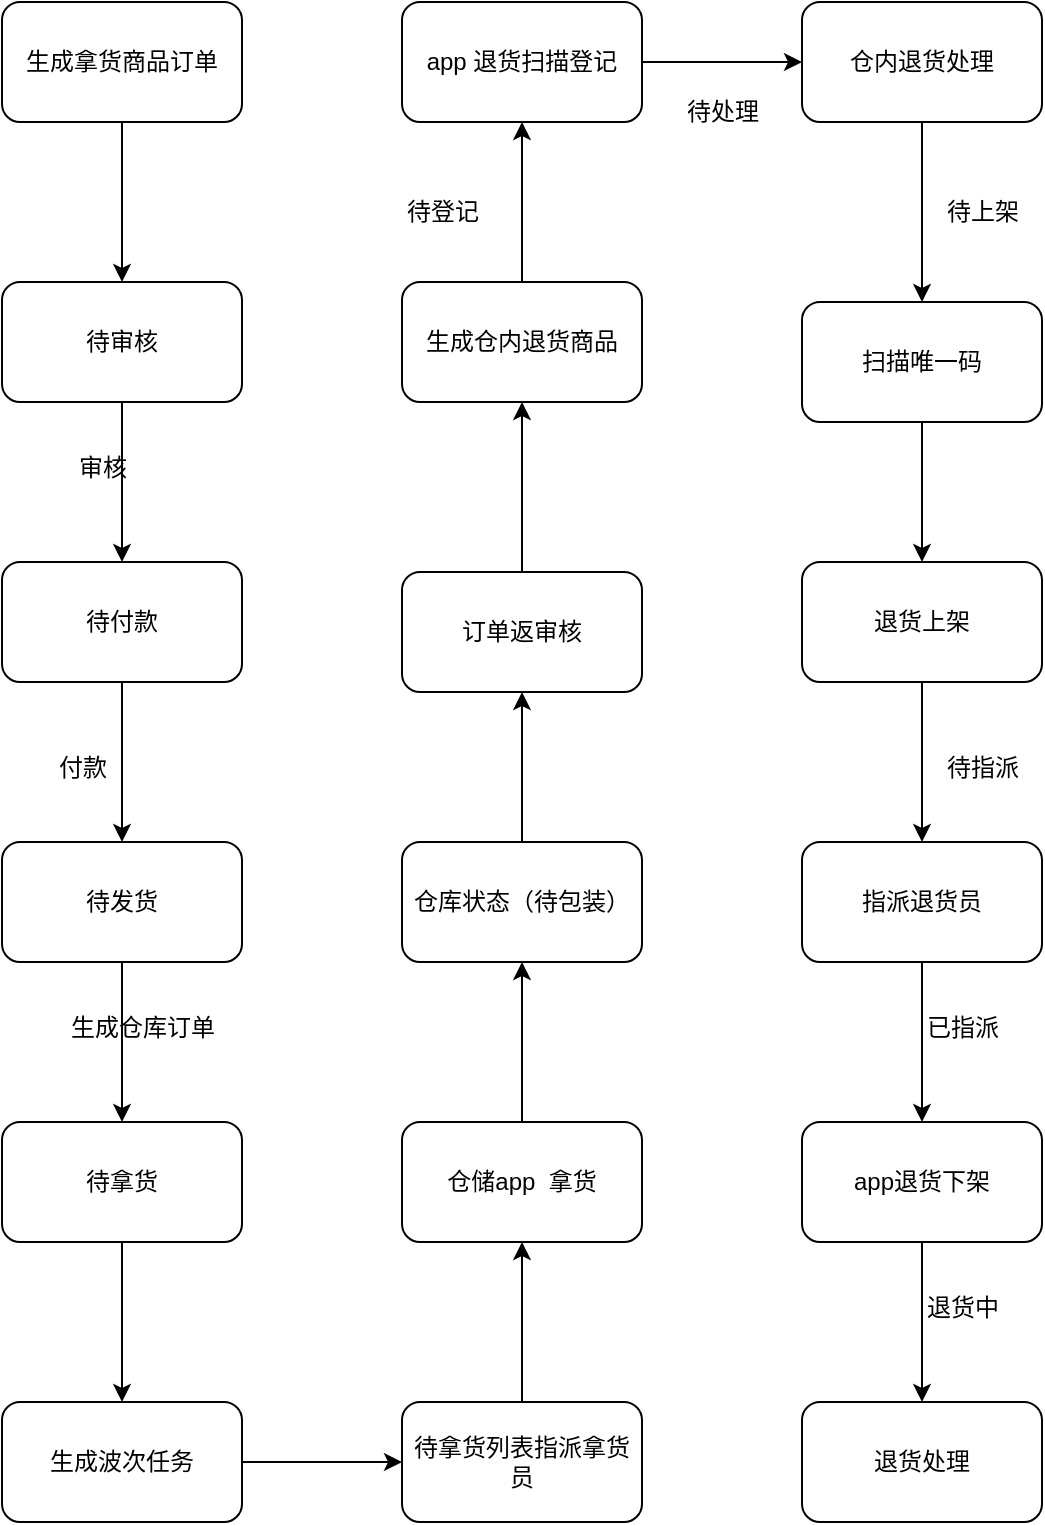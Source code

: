 <mxfile version="21.6.9" type="github">
  <diagram name="第 1 页" id="Q4tjCnvp-_sdUqBqtOx8">
    <mxGraphModel dx="2074" dy="1118" grid="1" gridSize="10" guides="1" tooltips="1" connect="1" arrows="1" fold="1" page="1" pageScale="1" pageWidth="827" pageHeight="1169" math="0" shadow="0">
      <root>
        <mxCell id="0" />
        <mxCell id="1" parent="0" />
        <mxCell id="IBnvHUEAwh7bNJ_KHIoE-3" value="" style="edgeStyle=orthogonalEdgeStyle;rounded=0;orthogonalLoop=1;jettySize=auto;html=1;" edge="1" parent="1" source="IBnvHUEAwh7bNJ_KHIoE-1" target="IBnvHUEAwh7bNJ_KHIoE-2">
          <mxGeometry relative="1" as="geometry" />
        </mxCell>
        <mxCell id="IBnvHUEAwh7bNJ_KHIoE-1" value="生成拿货商品订单" style="rounded=1;whiteSpace=wrap;html=1;" vertex="1" parent="1">
          <mxGeometry x="70" y="270" width="120" height="60" as="geometry" />
        </mxCell>
        <mxCell id="IBnvHUEAwh7bNJ_KHIoE-5" value="" style="edgeStyle=orthogonalEdgeStyle;rounded=0;orthogonalLoop=1;jettySize=auto;html=1;" edge="1" parent="1" source="IBnvHUEAwh7bNJ_KHIoE-2" target="IBnvHUEAwh7bNJ_KHIoE-4">
          <mxGeometry relative="1" as="geometry" />
        </mxCell>
        <mxCell id="IBnvHUEAwh7bNJ_KHIoE-2" value="待审核" style="whiteSpace=wrap;html=1;rounded=1;" vertex="1" parent="1">
          <mxGeometry x="70" y="410" width="120" height="60" as="geometry" />
        </mxCell>
        <mxCell id="IBnvHUEAwh7bNJ_KHIoE-8" value="" style="edgeStyle=orthogonalEdgeStyle;rounded=0;orthogonalLoop=1;jettySize=auto;html=1;" edge="1" parent="1" source="IBnvHUEAwh7bNJ_KHIoE-4" target="IBnvHUEAwh7bNJ_KHIoE-7">
          <mxGeometry relative="1" as="geometry" />
        </mxCell>
        <mxCell id="IBnvHUEAwh7bNJ_KHIoE-4" value="待付款" style="whiteSpace=wrap;html=1;rounded=1;" vertex="1" parent="1">
          <mxGeometry x="70" y="550" width="120" height="60" as="geometry" />
        </mxCell>
        <mxCell id="IBnvHUEAwh7bNJ_KHIoE-6" value="审核" style="text;html=1;align=center;verticalAlign=middle;resizable=0;points=[];autosize=1;strokeColor=none;fillColor=none;" vertex="1" parent="1">
          <mxGeometry x="95" y="488" width="50" height="30" as="geometry" />
        </mxCell>
        <mxCell id="IBnvHUEAwh7bNJ_KHIoE-11" value="" style="edgeStyle=orthogonalEdgeStyle;rounded=0;orthogonalLoop=1;jettySize=auto;html=1;" edge="1" parent="1" source="IBnvHUEAwh7bNJ_KHIoE-7" target="IBnvHUEAwh7bNJ_KHIoE-10">
          <mxGeometry relative="1" as="geometry" />
        </mxCell>
        <mxCell id="IBnvHUEAwh7bNJ_KHIoE-7" value="待发货" style="whiteSpace=wrap;html=1;rounded=1;" vertex="1" parent="1">
          <mxGeometry x="70" y="690" width="120" height="60" as="geometry" />
        </mxCell>
        <mxCell id="IBnvHUEAwh7bNJ_KHIoE-9" value="付款" style="text;html=1;align=center;verticalAlign=middle;resizable=0;points=[];autosize=1;strokeColor=none;fillColor=none;" vertex="1" parent="1">
          <mxGeometry x="85" y="638" width="50" height="30" as="geometry" />
        </mxCell>
        <mxCell id="IBnvHUEAwh7bNJ_KHIoE-14" value="" style="edgeStyle=orthogonalEdgeStyle;rounded=0;orthogonalLoop=1;jettySize=auto;html=1;" edge="1" parent="1" source="IBnvHUEAwh7bNJ_KHIoE-10" target="IBnvHUEAwh7bNJ_KHIoE-13">
          <mxGeometry relative="1" as="geometry" />
        </mxCell>
        <mxCell id="IBnvHUEAwh7bNJ_KHIoE-10" value="待拿货" style="whiteSpace=wrap;html=1;rounded=1;" vertex="1" parent="1">
          <mxGeometry x="70" y="830" width="120" height="60" as="geometry" />
        </mxCell>
        <mxCell id="IBnvHUEAwh7bNJ_KHIoE-12" value="生成仓库订单" style="text;html=1;align=center;verticalAlign=middle;resizable=0;points=[];autosize=1;strokeColor=none;fillColor=none;" vertex="1" parent="1">
          <mxGeometry x="90" y="768" width="100" height="30" as="geometry" />
        </mxCell>
        <mxCell id="IBnvHUEAwh7bNJ_KHIoE-16" value="" style="edgeStyle=orthogonalEdgeStyle;rounded=0;orthogonalLoop=1;jettySize=auto;html=1;" edge="1" parent="1" source="IBnvHUEAwh7bNJ_KHIoE-13" target="IBnvHUEAwh7bNJ_KHIoE-15">
          <mxGeometry relative="1" as="geometry" />
        </mxCell>
        <mxCell id="IBnvHUEAwh7bNJ_KHIoE-13" value="生成波次任务" style="whiteSpace=wrap;html=1;rounded=1;" vertex="1" parent="1">
          <mxGeometry x="70" y="970" width="120" height="60" as="geometry" />
        </mxCell>
        <mxCell id="IBnvHUEAwh7bNJ_KHIoE-18" value="" style="edgeStyle=orthogonalEdgeStyle;rounded=0;orthogonalLoop=1;jettySize=auto;html=1;" edge="1" parent="1" source="IBnvHUEAwh7bNJ_KHIoE-15" target="IBnvHUEAwh7bNJ_KHIoE-17">
          <mxGeometry relative="1" as="geometry" />
        </mxCell>
        <mxCell id="IBnvHUEAwh7bNJ_KHIoE-15" value="待拿货列表指派拿货员" style="whiteSpace=wrap;html=1;rounded=1;" vertex="1" parent="1">
          <mxGeometry x="270" y="970" width="120" height="60" as="geometry" />
        </mxCell>
        <mxCell id="IBnvHUEAwh7bNJ_KHIoE-20" value="" style="edgeStyle=orthogonalEdgeStyle;rounded=0;orthogonalLoop=1;jettySize=auto;html=1;" edge="1" parent="1" source="IBnvHUEAwh7bNJ_KHIoE-17" target="IBnvHUEAwh7bNJ_KHIoE-19">
          <mxGeometry relative="1" as="geometry" />
        </mxCell>
        <mxCell id="IBnvHUEAwh7bNJ_KHIoE-17" value="仓储app&amp;nbsp; 拿货" style="whiteSpace=wrap;html=1;rounded=1;" vertex="1" parent="1">
          <mxGeometry x="270" y="830" width="120" height="60" as="geometry" />
        </mxCell>
        <mxCell id="IBnvHUEAwh7bNJ_KHIoE-22" value="" style="edgeStyle=orthogonalEdgeStyle;rounded=0;orthogonalLoop=1;jettySize=auto;html=1;" edge="1" parent="1" source="IBnvHUEAwh7bNJ_KHIoE-19" target="IBnvHUEAwh7bNJ_KHIoE-21">
          <mxGeometry relative="1" as="geometry" />
        </mxCell>
        <mxCell id="IBnvHUEAwh7bNJ_KHIoE-19" value="仓库状态（待包装）" style="whiteSpace=wrap;html=1;rounded=1;" vertex="1" parent="1">
          <mxGeometry x="270" y="690" width="120" height="60" as="geometry" />
        </mxCell>
        <mxCell id="IBnvHUEAwh7bNJ_KHIoE-24" value="" style="edgeStyle=orthogonalEdgeStyle;rounded=0;orthogonalLoop=1;jettySize=auto;html=1;" edge="1" parent="1" source="IBnvHUEAwh7bNJ_KHIoE-21" target="IBnvHUEAwh7bNJ_KHIoE-23">
          <mxGeometry relative="1" as="geometry" />
        </mxCell>
        <mxCell id="IBnvHUEAwh7bNJ_KHIoE-21" value="订单返审核" style="whiteSpace=wrap;html=1;rounded=1;" vertex="1" parent="1">
          <mxGeometry x="270" y="555" width="120" height="60" as="geometry" />
        </mxCell>
        <mxCell id="IBnvHUEAwh7bNJ_KHIoE-26" value="" style="edgeStyle=orthogonalEdgeStyle;rounded=0;orthogonalLoop=1;jettySize=auto;html=1;" edge="1" parent="1" source="IBnvHUEAwh7bNJ_KHIoE-23" target="IBnvHUEAwh7bNJ_KHIoE-25">
          <mxGeometry relative="1" as="geometry" />
        </mxCell>
        <mxCell id="IBnvHUEAwh7bNJ_KHIoE-23" value="生成仓内退货商品" style="whiteSpace=wrap;html=1;rounded=1;" vertex="1" parent="1">
          <mxGeometry x="270" y="410" width="120" height="60" as="geometry" />
        </mxCell>
        <mxCell id="IBnvHUEAwh7bNJ_KHIoE-28" value="" style="edgeStyle=orthogonalEdgeStyle;rounded=0;orthogonalLoop=1;jettySize=auto;html=1;" edge="1" parent="1" source="IBnvHUEAwh7bNJ_KHIoE-25" target="IBnvHUEAwh7bNJ_KHIoE-27">
          <mxGeometry relative="1" as="geometry" />
        </mxCell>
        <mxCell id="IBnvHUEAwh7bNJ_KHIoE-25" value="app 退货扫描登记" style="whiteSpace=wrap;html=1;rounded=1;" vertex="1" parent="1">
          <mxGeometry x="270" y="270" width="120" height="60" as="geometry" />
        </mxCell>
        <mxCell id="IBnvHUEAwh7bNJ_KHIoE-30" value="" style="edgeStyle=orthogonalEdgeStyle;rounded=0;orthogonalLoop=1;jettySize=auto;html=1;" edge="1" parent="1" source="IBnvHUEAwh7bNJ_KHIoE-27" target="IBnvHUEAwh7bNJ_KHIoE-29">
          <mxGeometry relative="1" as="geometry" />
        </mxCell>
        <mxCell id="IBnvHUEAwh7bNJ_KHIoE-27" value="仓内退货处理" style="whiteSpace=wrap;html=1;rounded=1;" vertex="1" parent="1">
          <mxGeometry x="470" y="270" width="120" height="60" as="geometry" />
        </mxCell>
        <mxCell id="IBnvHUEAwh7bNJ_KHIoE-32" value="" style="edgeStyle=orthogonalEdgeStyle;rounded=0;orthogonalLoop=1;jettySize=auto;html=1;" edge="1" parent="1" source="IBnvHUEAwh7bNJ_KHIoE-29" target="IBnvHUEAwh7bNJ_KHIoE-31">
          <mxGeometry relative="1" as="geometry" />
        </mxCell>
        <mxCell id="IBnvHUEAwh7bNJ_KHIoE-29" value="扫描唯一码" style="whiteSpace=wrap;html=1;rounded=1;" vertex="1" parent="1">
          <mxGeometry x="470" y="420" width="120" height="60" as="geometry" />
        </mxCell>
        <mxCell id="IBnvHUEAwh7bNJ_KHIoE-34" value="" style="edgeStyle=orthogonalEdgeStyle;rounded=0;orthogonalLoop=1;jettySize=auto;html=1;" edge="1" parent="1" source="IBnvHUEAwh7bNJ_KHIoE-31" target="IBnvHUEAwh7bNJ_KHIoE-33">
          <mxGeometry relative="1" as="geometry" />
        </mxCell>
        <mxCell id="IBnvHUEAwh7bNJ_KHIoE-31" value="退货上架" style="whiteSpace=wrap;html=1;rounded=1;" vertex="1" parent="1">
          <mxGeometry x="470" y="550" width="120" height="60" as="geometry" />
        </mxCell>
        <mxCell id="IBnvHUEAwh7bNJ_KHIoE-36" value="" style="edgeStyle=orthogonalEdgeStyle;rounded=0;orthogonalLoop=1;jettySize=auto;html=1;" edge="1" parent="1" source="IBnvHUEAwh7bNJ_KHIoE-33" target="IBnvHUEAwh7bNJ_KHIoE-35">
          <mxGeometry relative="1" as="geometry" />
        </mxCell>
        <mxCell id="IBnvHUEAwh7bNJ_KHIoE-33" value="指派退货员" style="whiteSpace=wrap;html=1;rounded=1;" vertex="1" parent="1">
          <mxGeometry x="470" y="690" width="120" height="60" as="geometry" />
        </mxCell>
        <mxCell id="IBnvHUEAwh7bNJ_KHIoE-38" value="" style="edgeStyle=orthogonalEdgeStyle;rounded=0;orthogonalLoop=1;jettySize=auto;html=1;" edge="1" parent="1" source="IBnvHUEAwh7bNJ_KHIoE-35" target="IBnvHUEAwh7bNJ_KHIoE-37">
          <mxGeometry relative="1" as="geometry" />
        </mxCell>
        <mxCell id="IBnvHUEAwh7bNJ_KHIoE-35" value="app退货下架" style="whiteSpace=wrap;html=1;rounded=1;" vertex="1" parent="1">
          <mxGeometry x="470" y="830" width="120" height="60" as="geometry" />
        </mxCell>
        <mxCell id="IBnvHUEAwh7bNJ_KHIoE-37" value="退货处理" style="whiteSpace=wrap;html=1;rounded=1;" vertex="1" parent="1">
          <mxGeometry x="470" y="970" width="120" height="60" as="geometry" />
        </mxCell>
        <mxCell id="IBnvHUEAwh7bNJ_KHIoE-40" value="待登记" style="text;html=1;align=center;verticalAlign=middle;resizable=0;points=[];autosize=1;strokeColor=none;fillColor=none;" vertex="1" parent="1">
          <mxGeometry x="260" y="360" width="60" height="30" as="geometry" />
        </mxCell>
        <mxCell id="IBnvHUEAwh7bNJ_KHIoE-41" value="待处理" style="text;html=1;align=center;verticalAlign=middle;resizable=0;points=[];autosize=1;strokeColor=none;fillColor=none;" vertex="1" parent="1">
          <mxGeometry x="400" y="310" width="60" height="30" as="geometry" />
        </mxCell>
        <mxCell id="IBnvHUEAwh7bNJ_KHIoE-43" value="待上架" style="text;html=1;align=center;verticalAlign=middle;resizable=0;points=[];autosize=1;strokeColor=none;fillColor=none;" vertex="1" parent="1">
          <mxGeometry x="530" y="360" width="60" height="30" as="geometry" />
        </mxCell>
        <mxCell id="IBnvHUEAwh7bNJ_KHIoE-44" value="待指派" style="text;html=1;align=center;verticalAlign=middle;resizable=0;points=[];autosize=1;strokeColor=none;fillColor=none;" vertex="1" parent="1">
          <mxGeometry x="530" y="638" width="60" height="30" as="geometry" />
        </mxCell>
        <mxCell id="IBnvHUEAwh7bNJ_KHIoE-45" value="已指派" style="text;html=1;align=center;verticalAlign=middle;resizable=0;points=[];autosize=1;strokeColor=none;fillColor=none;" vertex="1" parent="1">
          <mxGeometry x="520" y="768" width="60" height="30" as="geometry" />
        </mxCell>
        <mxCell id="IBnvHUEAwh7bNJ_KHIoE-46" value="退货中" style="text;html=1;align=center;verticalAlign=middle;resizable=0;points=[];autosize=1;strokeColor=none;fillColor=none;" vertex="1" parent="1">
          <mxGeometry x="520" y="908" width="60" height="30" as="geometry" />
        </mxCell>
      </root>
    </mxGraphModel>
  </diagram>
</mxfile>
